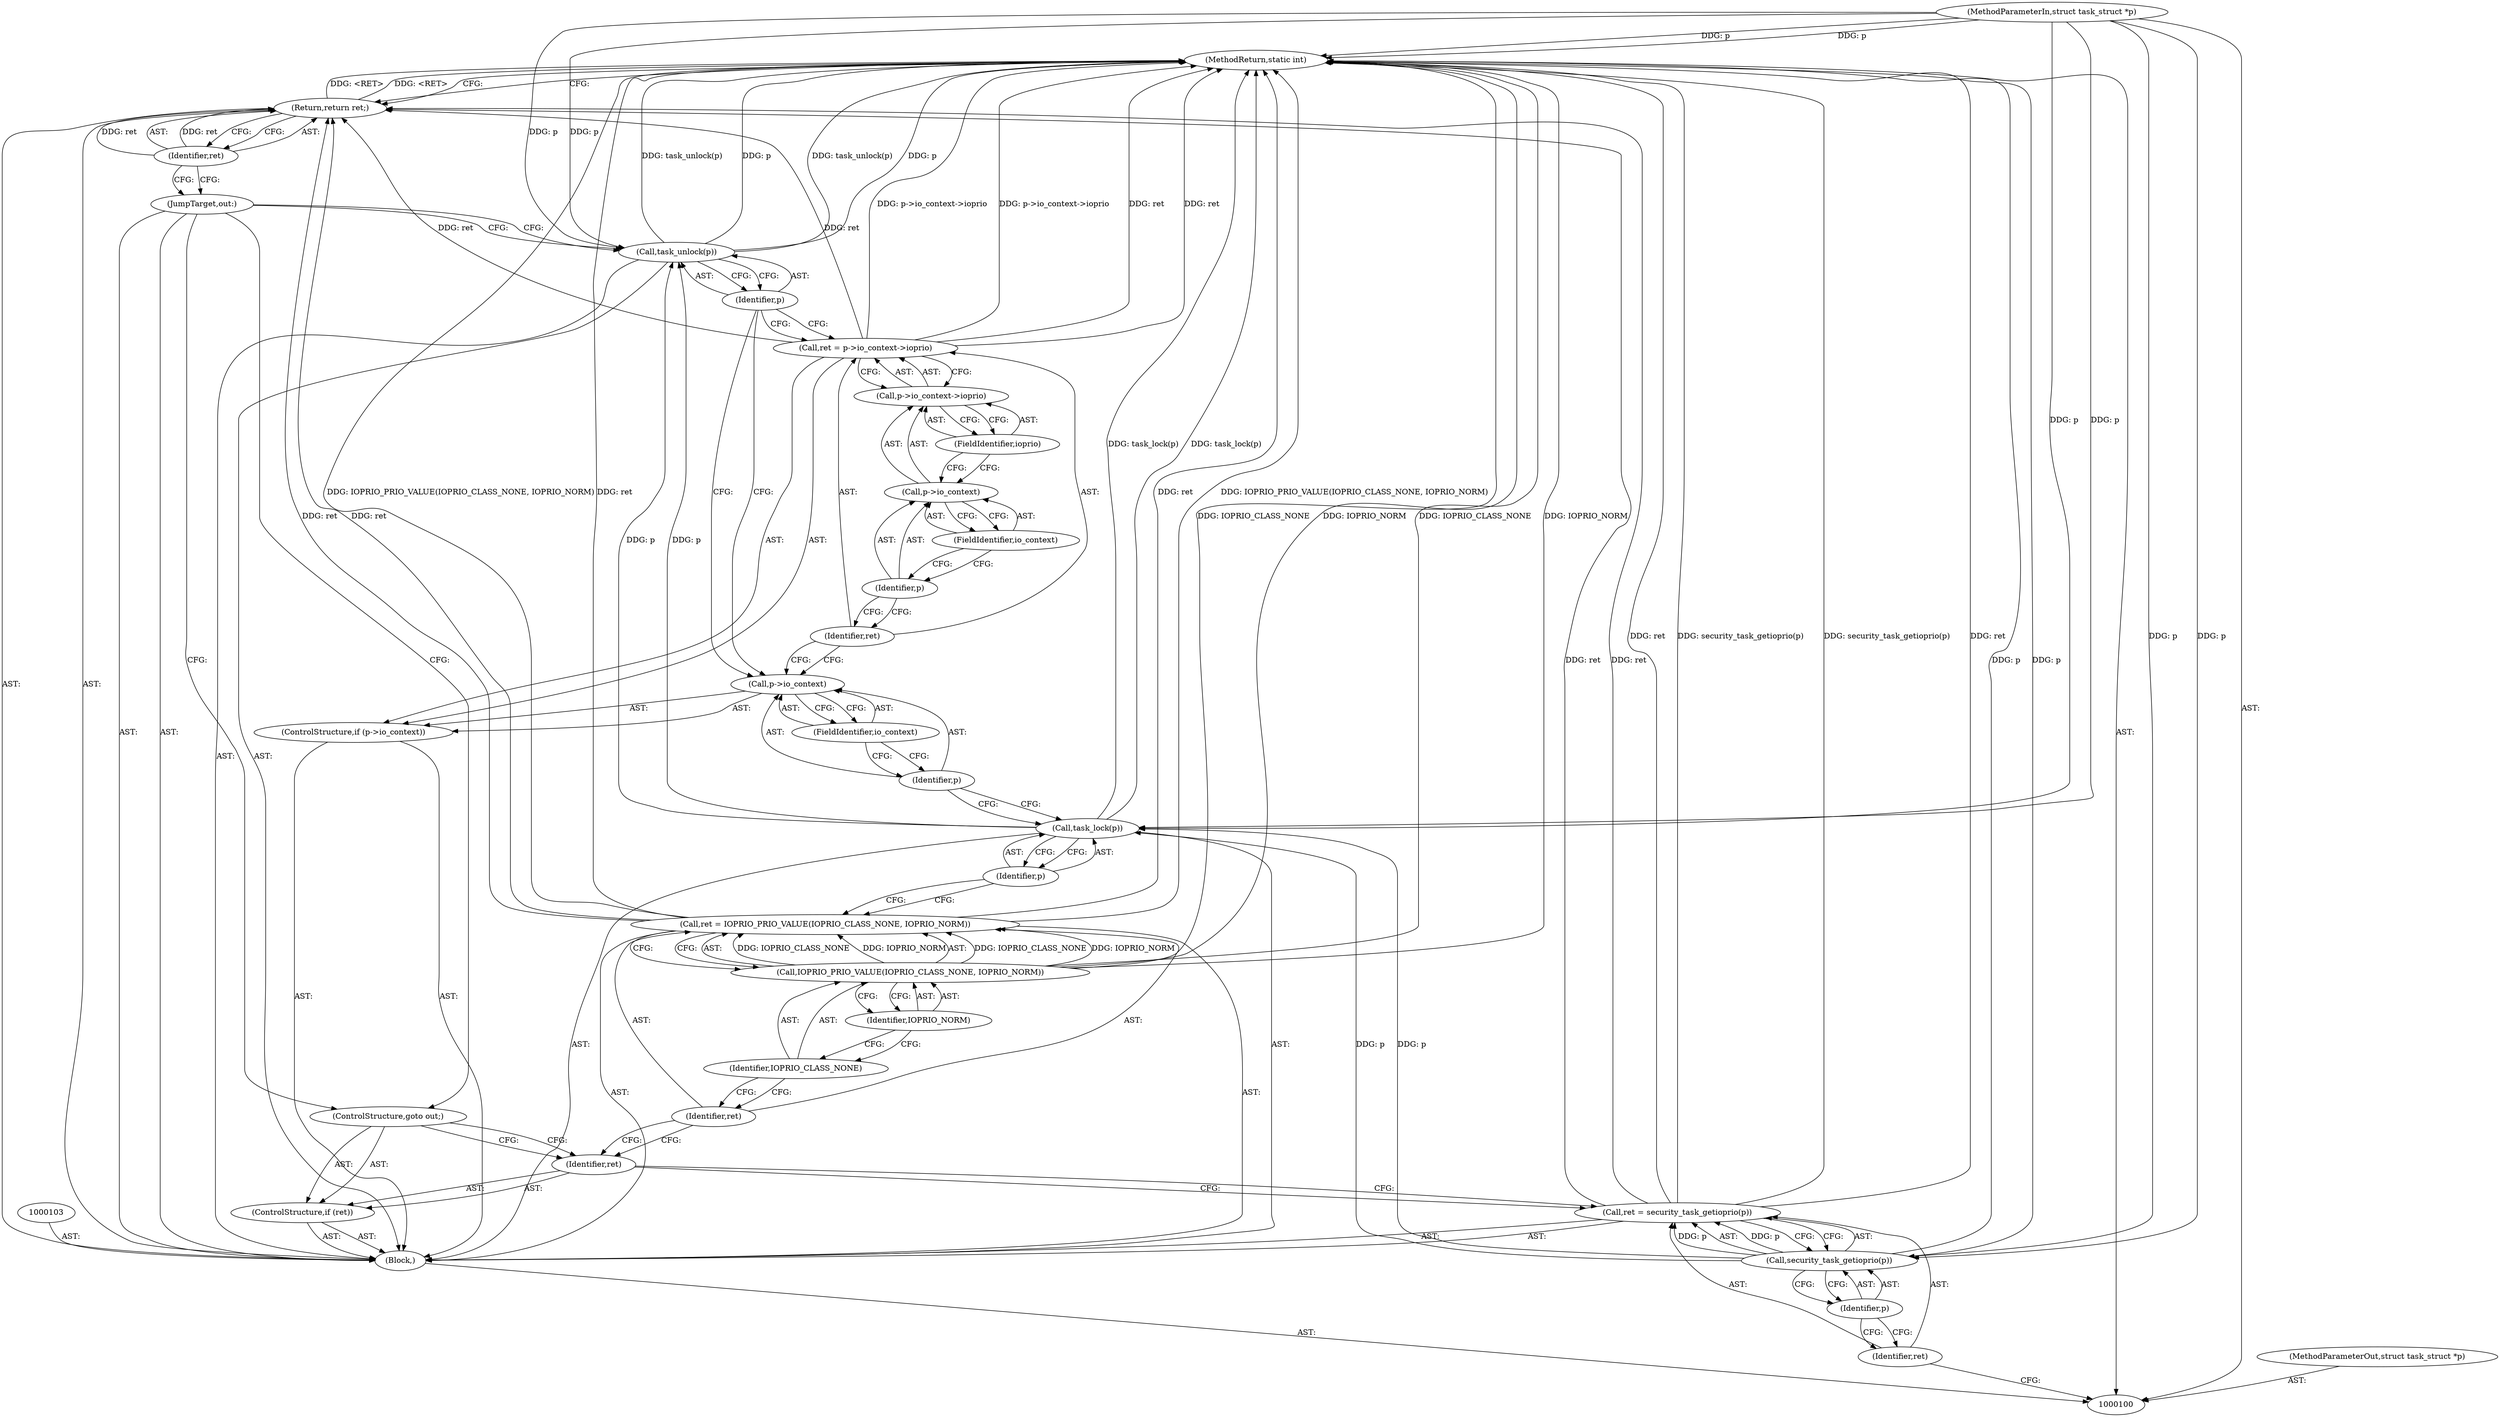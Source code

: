 digraph "0_linux_8ba8682107ee2ca3347354e018865d8e1967c5f4" {
"1000134" [label="(MethodReturn,static int)"];
"1000101" [label="(MethodParameterIn,struct task_struct *p)"];
"1000168" [label="(MethodParameterOut,struct task_struct *p)"];
"1000118" [label="(ControlStructure,if (p->io_context))"];
"1000119" [label="(Call,p->io_context)"];
"1000120" [label="(Identifier,p)"];
"1000121" [label="(FieldIdentifier,io_context)"];
"1000127" [label="(FieldIdentifier,io_context)"];
"1000128" [label="(FieldIdentifier,ioprio)"];
"1000122" [label="(Call,ret = p->io_context->ioprio)"];
"1000123" [label="(Identifier,ret)"];
"1000124" [label="(Call,p->io_context->ioprio)"];
"1000125" [label="(Call,p->io_context)"];
"1000126" [label="(Identifier,p)"];
"1000129" [label="(Call,task_unlock(p))"];
"1000130" [label="(Identifier,p)"];
"1000131" [label="(JumpTarget,out:)"];
"1000132" [label="(Return,return ret;)"];
"1000133" [label="(Identifier,ret)"];
"1000102" [label="(Block,)"];
"1000104" [label="(Call,ret = security_task_getioprio(p))"];
"1000105" [label="(Identifier,ret)"];
"1000107" [label="(Identifier,p)"];
"1000106" [label="(Call,security_task_getioprio(p))"];
"1000108" [label="(ControlStructure,if (ret))"];
"1000109" [label="(Identifier,ret)"];
"1000110" [label="(ControlStructure,goto out;)"];
"1000111" [label="(Call,ret = IOPRIO_PRIO_VALUE(IOPRIO_CLASS_NONE, IOPRIO_NORM))"];
"1000112" [label="(Identifier,ret)"];
"1000114" [label="(Identifier,IOPRIO_CLASS_NONE)"];
"1000115" [label="(Identifier,IOPRIO_NORM)"];
"1000113" [label="(Call,IOPRIO_PRIO_VALUE(IOPRIO_CLASS_NONE, IOPRIO_NORM))"];
"1000116" [label="(Call,task_lock(p))"];
"1000117" [label="(Identifier,p)"];
"1000134" -> "1000100"  [label="AST: "];
"1000134" -> "1000132"  [label="CFG: "];
"1000129" -> "1000134"  [label="DDG: p"];
"1000129" -> "1000134"  [label="DDG: task_unlock(p)"];
"1000106" -> "1000134"  [label="DDG: p"];
"1000104" -> "1000134"  [label="DDG: ret"];
"1000104" -> "1000134"  [label="DDG: security_task_getioprio(p)"];
"1000113" -> "1000134"  [label="DDG: IOPRIO_CLASS_NONE"];
"1000113" -> "1000134"  [label="DDG: IOPRIO_NORM"];
"1000122" -> "1000134"  [label="DDG: ret"];
"1000122" -> "1000134"  [label="DDG: p->io_context->ioprio"];
"1000111" -> "1000134"  [label="DDG: ret"];
"1000111" -> "1000134"  [label="DDG: IOPRIO_PRIO_VALUE(IOPRIO_CLASS_NONE, IOPRIO_NORM)"];
"1000101" -> "1000134"  [label="DDG: p"];
"1000116" -> "1000134"  [label="DDG: task_lock(p)"];
"1000132" -> "1000134"  [label="DDG: <RET>"];
"1000101" -> "1000100"  [label="AST: "];
"1000101" -> "1000134"  [label="DDG: p"];
"1000101" -> "1000106"  [label="DDG: p"];
"1000101" -> "1000116"  [label="DDG: p"];
"1000101" -> "1000129"  [label="DDG: p"];
"1000168" -> "1000100"  [label="AST: "];
"1000118" -> "1000102"  [label="AST: "];
"1000119" -> "1000118"  [label="AST: "];
"1000122" -> "1000118"  [label="AST: "];
"1000119" -> "1000118"  [label="AST: "];
"1000119" -> "1000121"  [label="CFG: "];
"1000120" -> "1000119"  [label="AST: "];
"1000121" -> "1000119"  [label="AST: "];
"1000123" -> "1000119"  [label="CFG: "];
"1000130" -> "1000119"  [label="CFG: "];
"1000120" -> "1000119"  [label="AST: "];
"1000120" -> "1000116"  [label="CFG: "];
"1000121" -> "1000120"  [label="CFG: "];
"1000121" -> "1000119"  [label="AST: "];
"1000121" -> "1000120"  [label="CFG: "];
"1000119" -> "1000121"  [label="CFG: "];
"1000127" -> "1000125"  [label="AST: "];
"1000127" -> "1000126"  [label="CFG: "];
"1000125" -> "1000127"  [label="CFG: "];
"1000128" -> "1000124"  [label="AST: "];
"1000128" -> "1000125"  [label="CFG: "];
"1000124" -> "1000128"  [label="CFG: "];
"1000122" -> "1000118"  [label="AST: "];
"1000122" -> "1000124"  [label="CFG: "];
"1000123" -> "1000122"  [label="AST: "];
"1000124" -> "1000122"  [label="AST: "];
"1000130" -> "1000122"  [label="CFG: "];
"1000122" -> "1000134"  [label="DDG: ret"];
"1000122" -> "1000134"  [label="DDG: p->io_context->ioprio"];
"1000122" -> "1000132"  [label="DDG: ret"];
"1000123" -> "1000122"  [label="AST: "];
"1000123" -> "1000119"  [label="CFG: "];
"1000126" -> "1000123"  [label="CFG: "];
"1000124" -> "1000122"  [label="AST: "];
"1000124" -> "1000128"  [label="CFG: "];
"1000125" -> "1000124"  [label="AST: "];
"1000128" -> "1000124"  [label="AST: "];
"1000122" -> "1000124"  [label="CFG: "];
"1000125" -> "1000124"  [label="AST: "];
"1000125" -> "1000127"  [label="CFG: "];
"1000126" -> "1000125"  [label="AST: "];
"1000127" -> "1000125"  [label="AST: "];
"1000128" -> "1000125"  [label="CFG: "];
"1000126" -> "1000125"  [label="AST: "];
"1000126" -> "1000123"  [label="CFG: "];
"1000127" -> "1000126"  [label="CFG: "];
"1000129" -> "1000102"  [label="AST: "];
"1000129" -> "1000130"  [label="CFG: "];
"1000130" -> "1000129"  [label="AST: "];
"1000131" -> "1000129"  [label="CFG: "];
"1000129" -> "1000134"  [label="DDG: p"];
"1000129" -> "1000134"  [label="DDG: task_unlock(p)"];
"1000116" -> "1000129"  [label="DDG: p"];
"1000101" -> "1000129"  [label="DDG: p"];
"1000130" -> "1000129"  [label="AST: "];
"1000130" -> "1000122"  [label="CFG: "];
"1000130" -> "1000119"  [label="CFG: "];
"1000129" -> "1000130"  [label="CFG: "];
"1000131" -> "1000102"  [label="AST: "];
"1000131" -> "1000129"  [label="CFG: "];
"1000131" -> "1000110"  [label="CFG: "];
"1000133" -> "1000131"  [label="CFG: "];
"1000132" -> "1000102"  [label="AST: "];
"1000132" -> "1000133"  [label="CFG: "];
"1000133" -> "1000132"  [label="AST: "];
"1000134" -> "1000132"  [label="CFG: "];
"1000132" -> "1000134"  [label="DDG: <RET>"];
"1000133" -> "1000132"  [label="DDG: ret"];
"1000104" -> "1000132"  [label="DDG: ret"];
"1000122" -> "1000132"  [label="DDG: ret"];
"1000111" -> "1000132"  [label="DDG: ret"];
"1000133" -> "1000132"  [label="AST: "];
"1000133" -> "1000131"  [label="CFG: "];
"1000132" -> "1000133"  [label="CFG: "];
"1000133" -> "1000132"  [label="DDG: ret"];
"1000102" -> "1000100"  [label="AST: "];
"1000103" -> "1000102"  [label="AST: "];
"1000104" -> "1000102"  [label="AST: "];
"1000108" -> "1000102"  [label="AST: "];
"1000111" -> "1000102"  [label="AST: "];
"1000116" -> "1000102"  [label="AST: "];
"1000118" -> "1000102"  [label="AST: "];
"1000129" -> "1000102"  [label="AST: "];
"1000131" -> "1000102"  [label="AST: "];
"1000132" -> "1000102"  [label="AST: "];
"1000104" -> "1000102"  [label="AST: "];
"1000104" -> "1000106"  [label="CFG: "];
"1000105" -> "1000104"  [label="AST: "];
"1000106" -> "1000104"  [label="AST: "];
"1000109" -> "1000104"  [label="CFG: "];
"1000104" -> "1000134"  [label="DDG: ret"];
"1000104" -> "1000134"  [label="DDG: security_task_getioprio(p)"];
"1000106" -> "1000104"  [label="DDG: p"];
"1000104" -> "1000132"  [label="DDG: ret"];
"1000105" -> "1000104"  [label="AST: "];
"1000105" -> "1000100"  [label="CFG: "];
"1000107" -> "1000105"  [label="CFG: "];
"1000107" -> "1000106"  [label="AST: "];
"1000107" -> "1000105"  [label="CFG: "];
"1000106" -> "1000107"  [label="CFG: "];
"1000106" -> "1000104"  [label="AST: "];
"1000106" -> "1000107"  [label="CFG: "];
"1000107" -> "1000106"  [label="AST: "];
"1000104" -> "1000106"  [label="CFG: "];
"1000106" -> "1000134"  [label="DDG: p"];
"1000106" -> "1000104"  [label="DDG: p"];
"1000101" -> "1000106"  [label="DDG: p"];
"1000106" -> "1000116"  [label="DDG: p"];
"1000108" -> "1000102"  [label="AST: "];
"1000109" -> "1000108"  [label="AST: "];
"1000110" -> "1000108"  [label="AST: "];
"1000109" -> "1000108"  [label="AST: "];
"1000109" -> "1000104"  [label="CFG: "];
"1000110" -> "1000109"  [label="CFG: "];
"1000112" -> "1000109"  [label="CFG: "];
"1000110" -> "1000108"  [label="AST: "];
"1000110" -> "1000109"  [label="CFG: "];
"1000131" -> "1000110"  [label="CFG: "];
"1000111" -> "1000102"  [label="AST: "];
"1000111" -> "1000113"  [label="CFG: "];
"1000112" -> "1000111"  [label="AST: "];
"1000113" -> "1000111"  [label="AST: "];
"1000117" -> "1000111"  [label="CFG: "];
"1000111" -> "1000134"  [label="DDG: ret"];
"1000111" -> "1000134"  [label="DDG: IOPRIO_PRIO_VALUE(IOPRIO_CLASS_NONE, IOPRIO_NORM)"];
"1000113" -> "1000111"  [label="DDG: IOPRIO_CLASS_NONE"];
"1000113" -> "1000111"  [label="DDG: IOPRIO_NORM"];
"1000111" -> "1000132"  [label="DDG: ret"];
"1000112" -> "1000111"  [label="AST: "];
"1000112" -> "1000109"  [label="CFG: "];
"1000114" -> "1000112"  [label="CFG: "];
"1000114" -> "1000113"  [label="AST: "];
"1000114" -> "1000112"  [label="CFG: "];
"1000115" -> "1000114"  [label="CFG: "];
"1000115" -> "1000113"  [label="AST: "];
"1000115" -> "1000114"  [label="CFG: "];
"1000113" -> "1000115"  [label="CFG: "];
"1000113" -> "1000111"  [label="AST: "];
"1000113" -> "1000115"  [label="CFG: "];
"1000114" -> "1000113"  [label="AST: "];
"1000115" -> "1000113"  [label="AST: "];
"1000111" -> "1000113"  [label="CFG: "];
"1000113" -> "1000134"  [label="DDG: IOPRIO_CLASS_NONE"];
"1000113" -> "1000134"  [label="DDG: IOPRIO_NORM"];
"1000113" -> "1000111"  [label="DDG: IOPRIO_CLASS_NONE"];
"1000113" -> "1000111"  [label="DDG: IOPRIO_NORM"];
"1000116" -> "1000102"  [label="AST: "];
"1000116" -> "1000117"  [label="CFG: "];
"1000117" -> "1000116"  [label="AST: "];
"1000120" -> "1000116"  [label="CFG: "];
"1000116" -> "1000134"  [label="DDG: task_lock(p)"];
"1000106" -> "1000116"  [label="DDG: p"];
"1000101" -> "1000116"  [label="DDG: p"];
"1000116" -> "1000129"  [label="DDG: p"];
"1000117" -> "1000116"  [label="AST: "];
"1000117" -> "1000111"  [label="CFG: "];
"1000116" -> "1000117"  [label="CFG: "];
}
